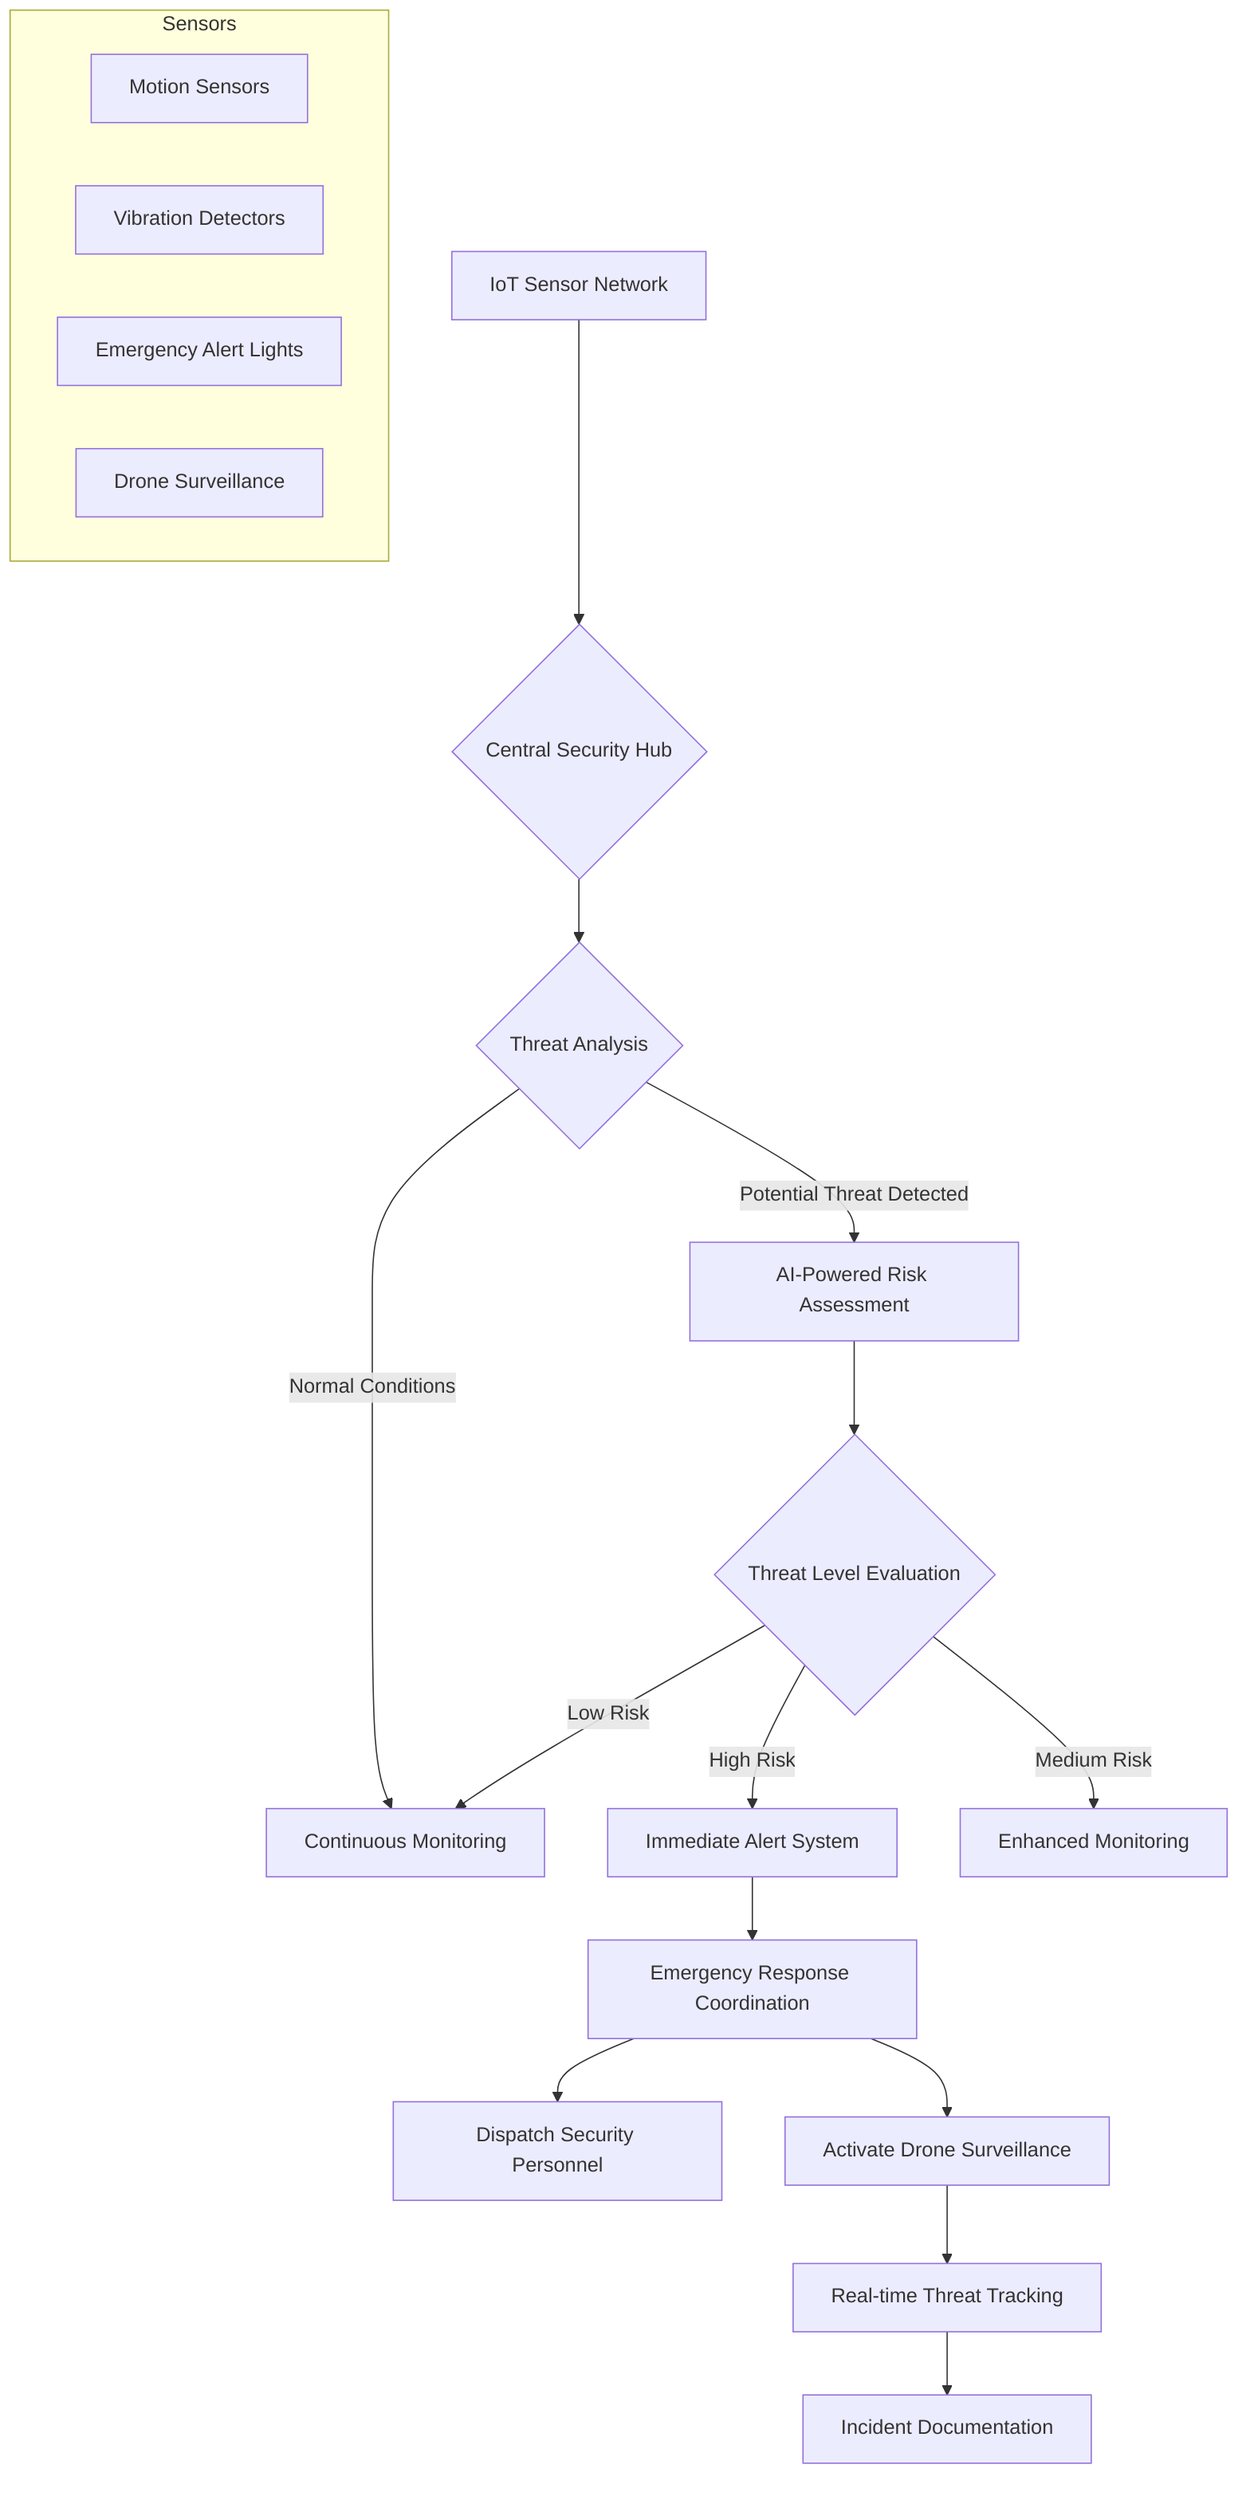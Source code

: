flowchart TD
    A[IoT Sensor Network] --> B{Central Security Hub}
    
    subgraph Sensors
    A1[Motion Sensors]
    A2[Vibration Detectors]
    A3[Emergency Alert Lights]
    A4[Drone Surveillance]
    end
    
    B --> C{Threat Analysis}
    C -->|Potential Threat Detected| D[AI-Powered Risk Assessment]
    C -->|Normal Conditions| E[Continuous Monitoring]
    
    D --> F{Threat Level Evaluation}
    F -->|High Risk| G[Immediate Alert System]
    F -->|Medium Risk| H[Enhanced Monitoring]
    F -->|Low Risk| E
    
    G --> I[Emergency Response Coordination]
    I --> J[Dispatch Security Personnel]
    I --> K[Activate Drone Surveillance]
    
    K --> L[Real-time Threat Tracking]
    L --> M[Incident Documentation]
